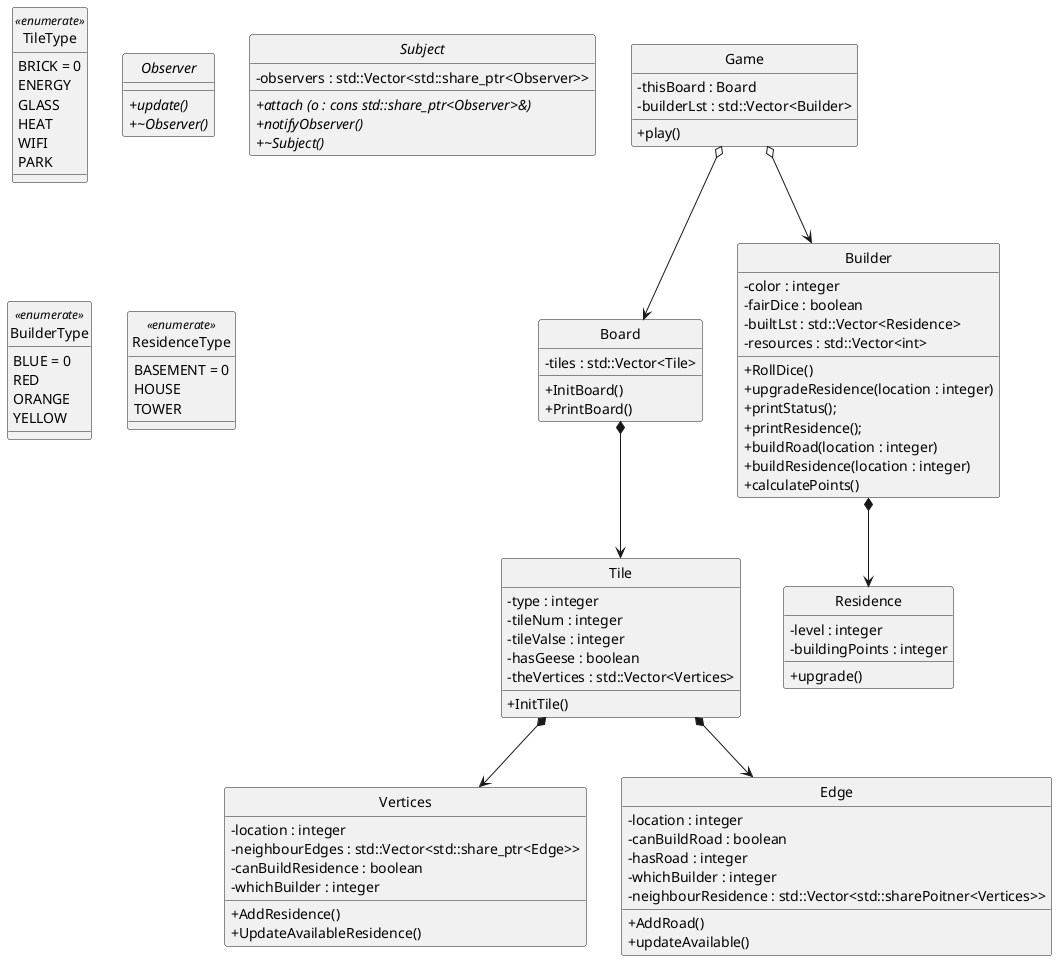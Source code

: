 @startuml CS246 Final Project UML 
skinparam style strictuml
skinparam SequenceMessageAlignment center
skinparam classAttributeIconSize 0

' class Board  
' class TileType
' class Tile
' class Observer
' class Subject
' class Vertices
' class Edge
' class BuilderType
' class Builder
' class ResidenceType
' class Residence
' class Game

class Board  {
    -tiles : std::Vector<Tile>
    +InitBoard()
    +PrintBoard()
} 

enum TileType << enumerate >> {
    BRICK = 0
    ENERGY 
    GLASS 
    HEAT 
    WIFI 
    PARK
}

class Tile {
    - type : integer
    - tileNum : integer
    - tileValse : integer
    - hasGeese : boolean
    - theVertices : std::Vector<Vertices>
    + InitTile()
} 
abstract class Observer {
    + {abstract} update()
    + {abstract} ~Observer()
}

abstract class Subject {
    - observers : std::Vector<std::share_ptr<Observer>>
    + {abstract} attach (o : cons std::share_ptr<Observer>&)
    + {abstract} notifyObserver()
    + {abstract} ~Subject()
}

class Vertices {
    - location : integer
    - neighbourEdges : std::Vector<std::share_ptr<Edge>> 
    - canBuildResidence : boolean
    - whichBuilder : integer
    + AddResidence()
    + UpdateAvailableResidence()
}

class Edge {
    - location : integer 
    - canBuildRoad : boolean
    - hasRoad : integer 
    - whichBuilder : integer 
    - neighbourResidence : std::Vector<std::sharePoitner<Vertices>>
    + AddRoad()
    + updateAvailable() 
}

enum BuilderType << enumerate >> {
    BLUE = 0
    RED 
    ORANGE 
    YELLOW 
}

class Builder {
    - color : integer 
    - fairDice : boolean
    - builtLst : std::Vector<Residence> 
    - resources : std::Vector<int>
    + RollDice()
    + upgradeResidence(location : integer)
    + printStatus();
    + printResidence();
    + buildRoad(location : integer) 
    + buildResidence(location : integer)
    + calculatePoints()
}

enum ResidenceType << enumerate >> {
    BASEMENT = 0
    HOUSE
    TOWER  
}

class Residence {
    - level : integer 
    - buildingPoints : integer 
    + upgrade()
}

class Game {
    - thisBoard : Board 
    - builderLst : std::Vector<Builder>
    + play()
}
Game o--> Board
Game o--> Builder
Board *--> Tile
Tile *--> Edge
Tile *--> Vertices
Builder *--> Residence

@enduml